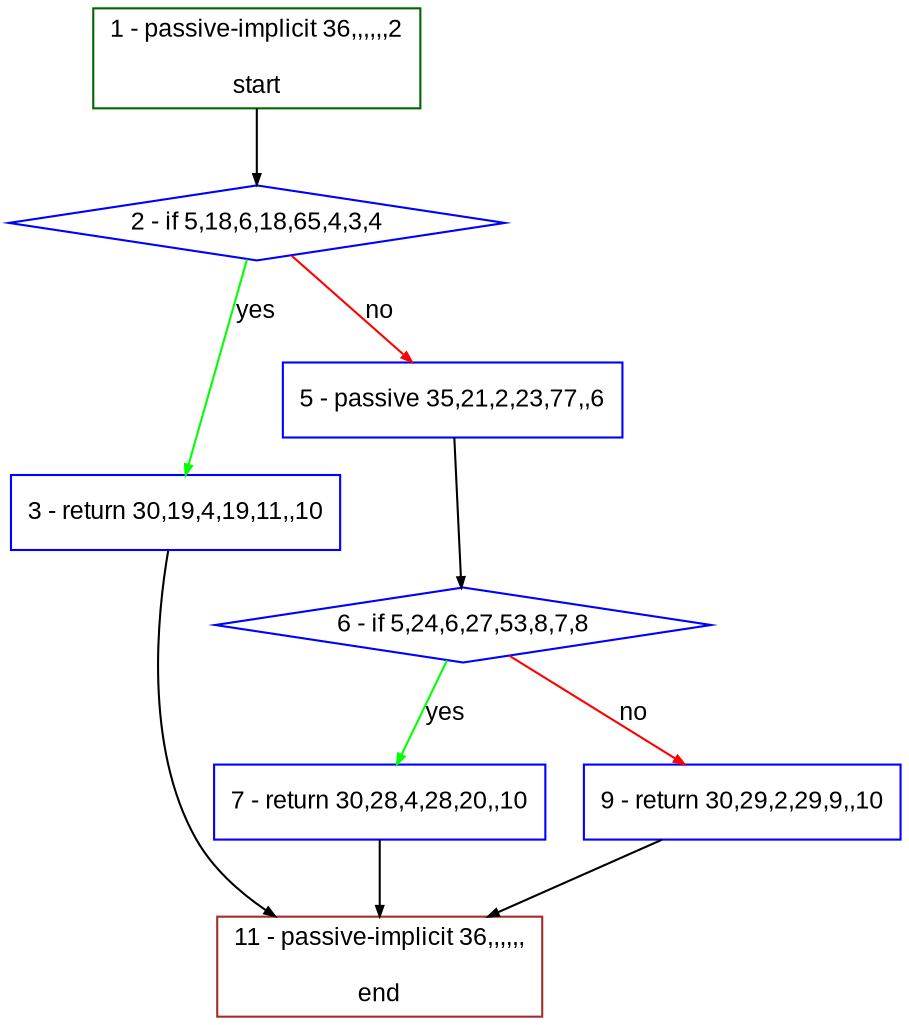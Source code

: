 digraph "" {
  graph [bgcolor="white", fillcolor="#FFFFCC", pack="true", packmode="clust", fontname="Arial", label="", fontsize="12", compound="true", style="rounded,filled"];
  node [node_initialized="no", fillcolor="white", fontname="Arial", label="", color="grey", fontsize="12", fixedsize="false", compound="true", shape="rectangle", style="filled"];
  edge [arrowtail="none", lhead="", fontcolor="black", fontname="Arial", label="", color="black", fontsize="12", arrowhead="normal", arrowsize="0.5", compound="true", ltail="", dir="forward"];
  __N1 [fillcolor="#ffffff", label="2 - if 5,18,6,18,65,4,3,4", color="#0000ff", shape="diamond", style="filled"];
  __N2 [fillcolor="#ffffff", label="1 - passive-implicit 36,,,,,,2\n\nstart", color="#006400", shape="box", style="filled"];
  __N3 [fillcolor="#ffffff", label="3 - return 30,19,4,19,11,,10", color="#0000ff", shape="box", style="filled"];
  __N4 [fillcolor="#ffffff", label="5 - passive 35,21,2,23,77,,6", color="#0000ff", shape="box", style="filled"];
  __N5 [fillcolor="#ffffff", label="11 - passive-implicit 36,,,,,,\n\nend", color="#a52a2a", shape="box", style="filled"];
  __N6 [fillcolor="#ffffff", label="6 - if 5,24,6,27,53,8,7,8", color="#0000ff", shape="diamond", style="filled"];
  __N7 [fillcolor="#ffffff", label="7 - return 30,28,4,28,20,,10", color="#0000ff", shape="box", style="filled"];
  __N8 [fillcolor="#ffffff", label="9 - return 30,29,2,29,9,,10", color="#0000ff", shape="box", style="filled"];
  __N2 -> __N1 [arrowtail="none", color="#000000", label="", arrowhead="normal", dir="forward"];
  __N1 -> __N3 [arrowtail="none", color="#00ff00", label="yes", arrowhead="normal", dir="forward"];
  __N1 -> __N4 [arrowtail="none", color="#ff0000", label="no", arrowhead="normal", dir="forward"];
  __N3 -> __N5 [arrowtail="none", color="#000000", label="", arrowhead="normal", dir="forward"];
  __N4 -> __N6 [arrowtail="none", color="#000000", label="", arrowhead="normal", dir="forward"];
  __N6 -> __N7 [arrowtail="none", color="#00ff00", label="yes", arrowhead="normal", dir="forward"];
  __N6 -> __N8 [arrowtail="none", color="#ff0000", label="no", arrowhead="normal", dir="forward"];
  __N7 -> __N5 [arrowtail="none", color="#000000", label="", arrowhead="normal", dir="forward"];
  __N8 -> __N5 [arrowtail="none", color="#000000", label="", arrowhead="normal", dir="forward"];
}
